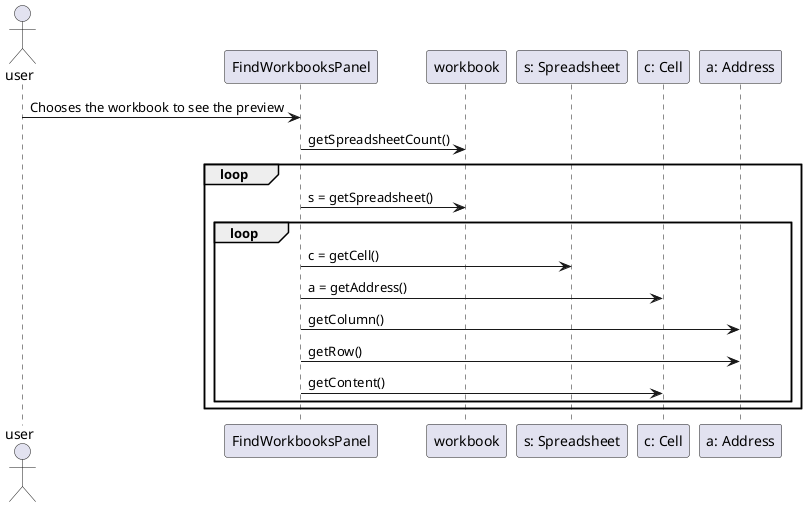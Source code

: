 @startuml doc-files/ipc_02_02_sequence_diagram_design.png
@startuml

actor user

participant "FindWorkbooksPanel" as findworkbookspanel
participant "workbook" as workbook
participant "s: Spreadsheet" as spreadsheet
participant "c: Cell" as cell
participant "a: Address" as address

user -> findworkbookspanel: Chooses the workbook to see the preview

findworkbookspanel -> workbook: getSpreadsheetCount()

loop
    findworkbookspanel -> workbook: s = getSpreadsheet()
    loop
        findworkbookspanel -> spreadsheet: c = getCell()
        findworkbookspanel -> cell: a = getAddress()
        findworkbookspanel -> address: getColumn()
        findworkbookspanel -> address: getRow()
        findworkbookspanel -> cell: getContent()
    end loop
end loop

@enduml